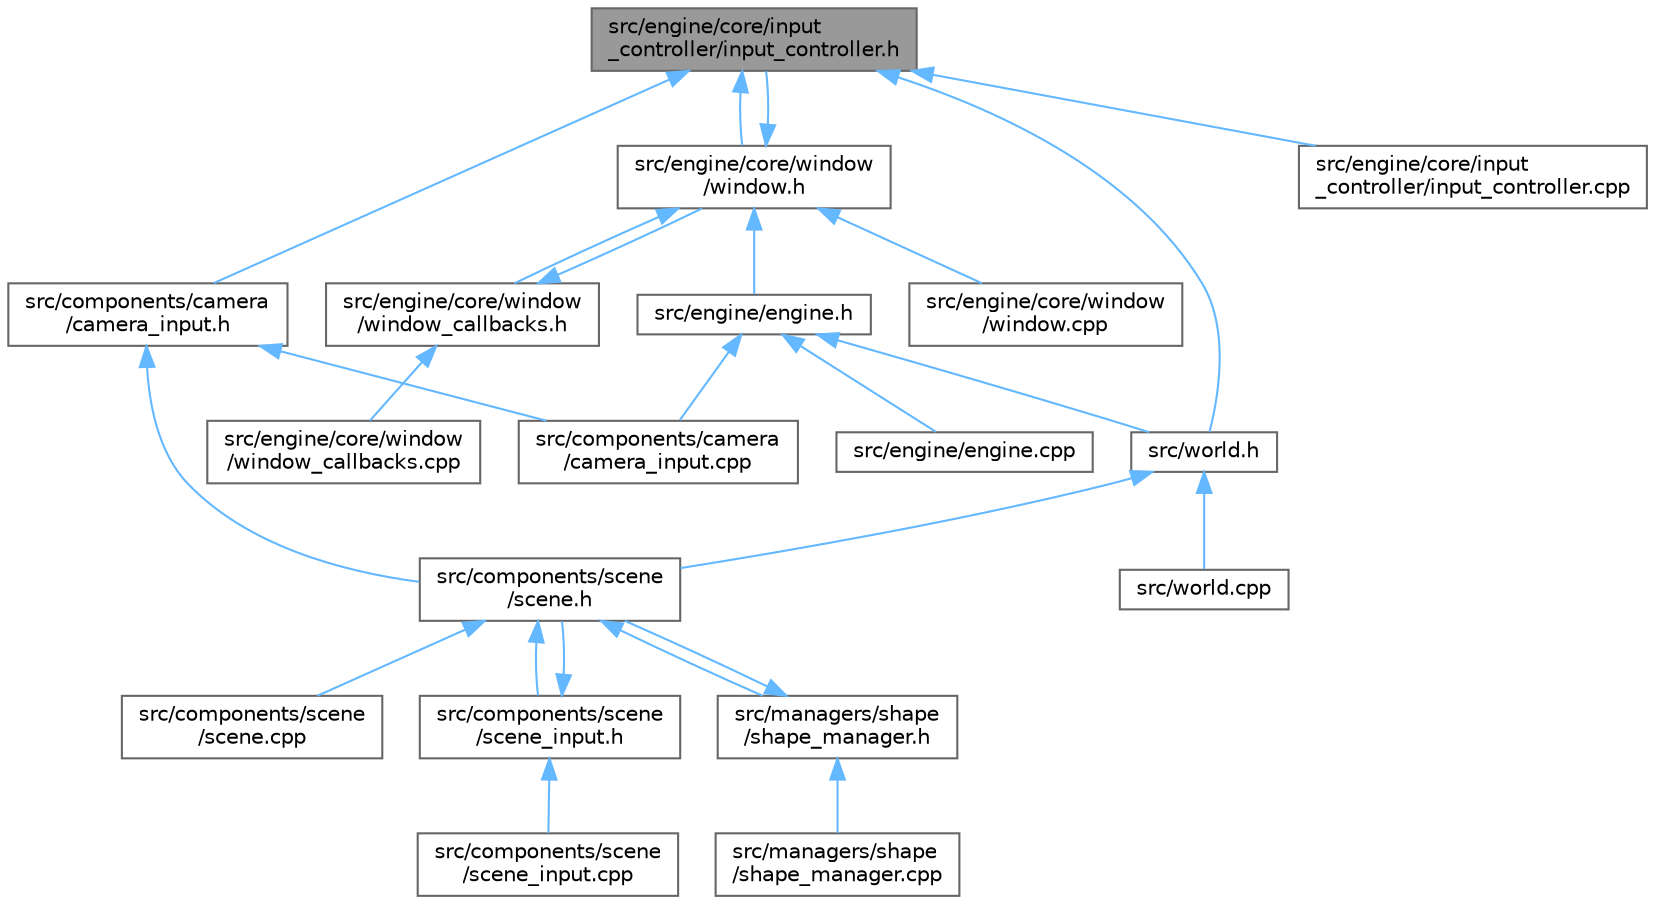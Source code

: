 digraph "src/engine/core/input_controller/input_controller.h"
{
 // LATEX_PDF_SIZE
  bgcolor="transparent";
  edge [fontname=Helvetica,fontsize=10,labelfontname=Helvetica,labelfontsize=10];
  node [fontname=Helvetica,fontsize=10,shape=box,height=0.2,width=0.4];
  Node1 [label="src/engine/core/input\l_controller/input_controller.h",height=0.2,width=0.4,color="gray40", fillcolor="grey60", style="filled", fontcolor="black",tooltip=" "];
  Node1 -> Node2 [dir="back",color="steelblue1",style="solid"];
  Node2 [label="src/components/camera\l/camera_input.h",height=0.2,width=0.4,color="grey40", fillcolor="white", style="filled",URL="$camera__input_8h.html",tooltip=" "];
  Node2 -> Node3 [dir="back",color="steelblue1",style="solid"];
  Node3 [label="src/components/camera\l/camera_input.cpp",height=0.2,width=0.4,color="grey40", fillcolor="white", style="filled",URL="$camera__input_8cpp.html",tooltip=" "];
  Node2 -> Node4 [dir="back",color="steelblue1",style="solid"];
  Node4 [label="src/components/scene\l/scene.h",height=0.2,width=0.4,color="grey40", fillcolor="white", style="filled",URL="$scene_8h.html",tooltip=" "];
  Node4 -> Node5 [dir="back",color="steelblue1",style="solid"];
  Node5 [label="src/components/scene\l/scene.cpp",height=0.2,width=0.4,color="grey40", fillcolor="white", style="filled",URL="$scene_8cpp.html",tooltip=" "];
  Node4 -> Node6 [dir="back",color="steelblue1",style="solid"];
  Node6 [label="src/components/scene\l/scene_input.h",height=0.2,width=0.4,color="grey40", fillcolor="white", style="filled",URL="$scene__input_8h.html",tooltip=" "];
  Node6 -> Node4 [dir="back",color="steelblue1",style="solid"];
  Node6 -> Node7 [dir="back",color="steelblue1",style="solid"];
  Node7 [label="src/components/scene\l/scene_input.cpp",height=0.2,width=0.4,color="grey40", fillcolor="white", style="filled",URL="$scene__input_8cpp.html",tooltip=" "];
  Node4 -> Node8 [dir="back",color="steelblue1",style="solid"];
  Node8 [label="src/managers/shape\l/shape_manager.h",height=0.2,width=0.4,color="grey40", fillcolor="white", style="filled",URL="$shape__manager_8h.html",tooltip=" "];
  Node8 -> Node4 [dir="back",color="steelblue1",style="solid"];
  Node8 -> Node9 [dir="back",color="steelblue1",style="solid"];
  Node9 [label="src/managers/shape\l/shape_manager.cpp",height=0.2,width=0.4,color="grey40", fillcolor="white", style="filled",URL="$shape__manager_8cpp.html",tooltip=" "];
  Node1 -> Node10 [dir="back",color="steelblue1",style="solid"];
  Node10 [label="src/engine/core/input\l_controller/input_controller.cpp",height=0.2,width=0.4,color="grey40", fillcolor="white", style="filled",URL="$input__controller_8cpp.html",tooltip=" "];
  Node1 -> Node11 [dir="back",color="steelblue1",style="solid"];
  Node11 [label="src/engine/core/window\l/window.h",height=0.2,width=0.4,color="grey40", fillcolor="white", style="filled",URL="$window_8h.html",tooltip=" "];
  Node11 -> Node1 [dir="back",color="steelblue1",style="solid"];
  Node11 -> Node12 [dir="back",color="steelblue1",style="solid"];
  Node12 [label="src/engine/core/window\l/window.cpp",height=0.2,width=0.4,color="grey40", fillcolor="white", style="filled",URL="$window_8cpp.html",tooltip=" "];
  Node11 -> Node13 [dir="back",color="steelblue1",style="solid"];
  Node13 [label="src/engine/core/window\l/window_callbacks.h",height=0.2,width=0.4,color="grey40", fillcolor="white", style="filled",URL="$window__callbacks_8h.html",tooltip=" "];
  Node13 -> Node11 [dir="back",color="steelblue1",style="solid"];
  Node13 -> Node14 [dir="back",color="steelblue1",style="solid"];
  Node14 [label="src/engine/core/window\l/window_callbacks.cpp",height=0.2,width=0.4,color="grey40", fillcolor="white", style="filled",URL="$window__callbacks_8cpp.html",tooltip=" "];
  Node11 -> Node15 [dir="back",color="steelblue1",style="solid"];
  Node15 [label="src/engine/engine.h",height=0.2,width=0.4,color="grey40", fillcolor="white", style="filled",URL="$engine_8h.html",tooltip=" "];
  Node15 -> Node3 [dir="back",color="steelblue1",style="solid"];
  Node15 -> Node16 [dir="back",color="steelblue1",style="solid"];
  Node16 [label="src/engine/engine.cpp",height=0.2,width=0.4,color="grey40", fillcolor="white", style="filled",URL="$engine_8cpp.html",tooltip=" "];
  Node15 -> Node17 [dir="back",color="steelblue1",style="solid"];
  Node17 [label="src/world.h",height=0.2,width=0.4,color="grey40", fillcolor="white", style="filled",URL="$world_8h.html",tooltip=" "];
  Node17 -> Node4 [dir="back",color="steelblue1",style="solid"];
  Node17 -> Node18 [dir="back",color="steelblue1",style="solid"];
  Node18 [label="src/world.cpp",height=0.2,width=0.4,color="grey40", fillcolor="white", style="filled",URL="$world_8cpp.html",tooltip=" "];
  Node1 -> Node17 [dir="back",color="steelblue1",style="solid"];
}
